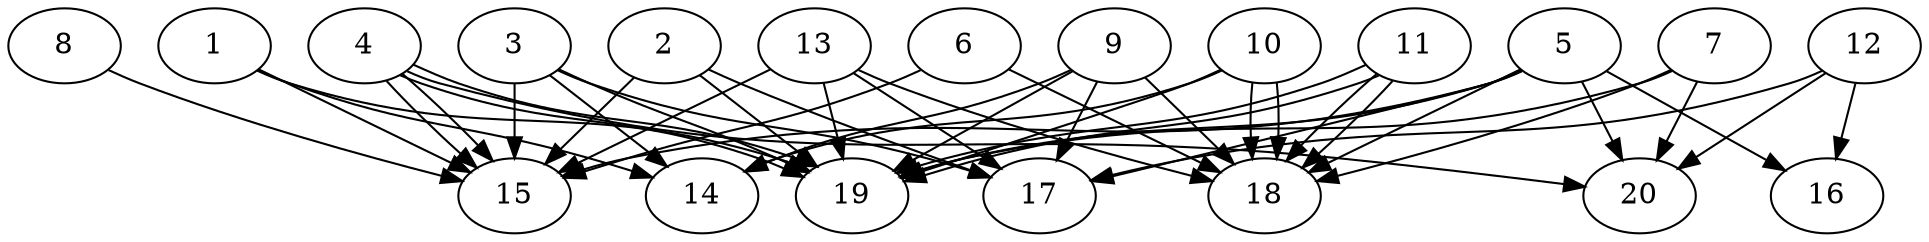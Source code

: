 // DAG automatically generated by daggen at Thu Oct  3 13:58:42 2019
// ./daggen --dot -n 20 --ccr 0.5 --fat 0.9 --regular 0.9 --density 0.9 --mindata 5242880 --maxdata 52428800 
digraph G {
  1 [size="24780800", alpha="0.15", expect_size="12390400"] 
  1 -> 14 [size ="12390400"]
  1 -> 15 [size ="12390400"]
  1 -> 19 [size ="12390400"]
  2 [size="57317376", alpha="0.11", expect_size="28658688"] 
  2 -> 15 [size ="28658688"]
  2 -> 17 [size ="28658688"]
  2 -> 19 [size ="28658688"]
  3 [size="102610944", alpha="0.10", expect_size="51305472"] 
  3 -> 14 [size ="51305472"]
  3 -> 15 [size ="51305472"]
  3 -> 17 [size ="51305472"]
  3 -> 19 [size ="51305472"]
  4 [size="95797248", alpha="0.17", expect_size="47898624"] 
  4 -> 15 [size ="47898624"]
  4 -> 15 [size ="47898624"]
  4 -> 19 [size ="47898624"]
  4 -> 19 [size ="47898624"]
  4 -> 20 [size ="47898624"]
  5 [size="13910016", alpha="0.01", expect_size="6955008"] 
  5 -> 15 [size ="6955008"]
  5 -> 16 [size ="6955008"]
  5 -> 17 [size ="6955008"]
  5 -> 18 [size ="6955008"]
  5 -> 19 [size ="6955008"]
  5 -> 20 [size ="6955008"]
  6 [size="26171392", alpha="0.09", expect_size="13085696"] 
  6 -> 15 [size ="13085696"]
  6 -> 18 [size ="13085696"]
  7 [size="26626048", alpha="0.12", expect_size="13313024"] 
  7 -> 18 [size ="13313024"]
  7 -> 19 [size ="13313024"]
  7 -> 20 [size ="13313024"]
  8 [size="46405632", alpha="0.08", expect_size="23202816"] 
  8 -> 15 [size ="23202816"]
  9 [size="80033792", alpha="0.11", expect_size="40016896"] 
  9 -> 14 [size ="40016896"]
  9 -> 17 [size ="40016896"]
  9 -> 18 [size ="40016896"]
  9 -> 19 [size ="40016896"]
  10 [size="85825536", alpha="0.00", expect_size="42912768"] 
  10 -> 14 [size ="42912768"]
  10 -> 18 [size ="42912768"]
  10 -> 18 [size ="42912768"]
  10 -> 19 [size ="42912768"]
  11 [size="88451072", alpha="0.03", expect_size="44225536"] 
  11 -> 18 [size ="44225536"]
  11 -> 18 [size ="44225536"]
  11 -> 19 [size ="44225536"]
  11 -> 19 [size ="44225536"]
  12 [size="65382400", alpha="0.18", expect_size="32691200"] 
  12 -> 16 [size ="32691200"]
  12 -> 17 [size ="32691200"]
  12 -> 20 [size ="32691200"]
  13 [size="23099392", alpha="0.20", expect_size="11549696"] 
  13 -> 15 [size ="11549696"]
  13 -> 17 [size ="11549696"]
  13 -> 18 [size ="11549696"]
  13 -> 19 [size ="11549696"]
  14 [size="70586368", alpha="0.10", expect_size="35293184"] 
  15 [size="55390208", alpha="0.03", expect_size="27695104"] 
  16 [size="57997312", alpha="0.05", expect_size="28998656"] 
  17 [size="100743168", alpha="0.13", expect_size="50371584"] 
  18 [size="62230528", alpha="0.08", expect_size="31115264"] 
  19 [size="99201024", alpha="0.07", expect_size="49600512"] 
  20 [size="58955776", alpha="0.01", expect_size="29477888"] 
}
